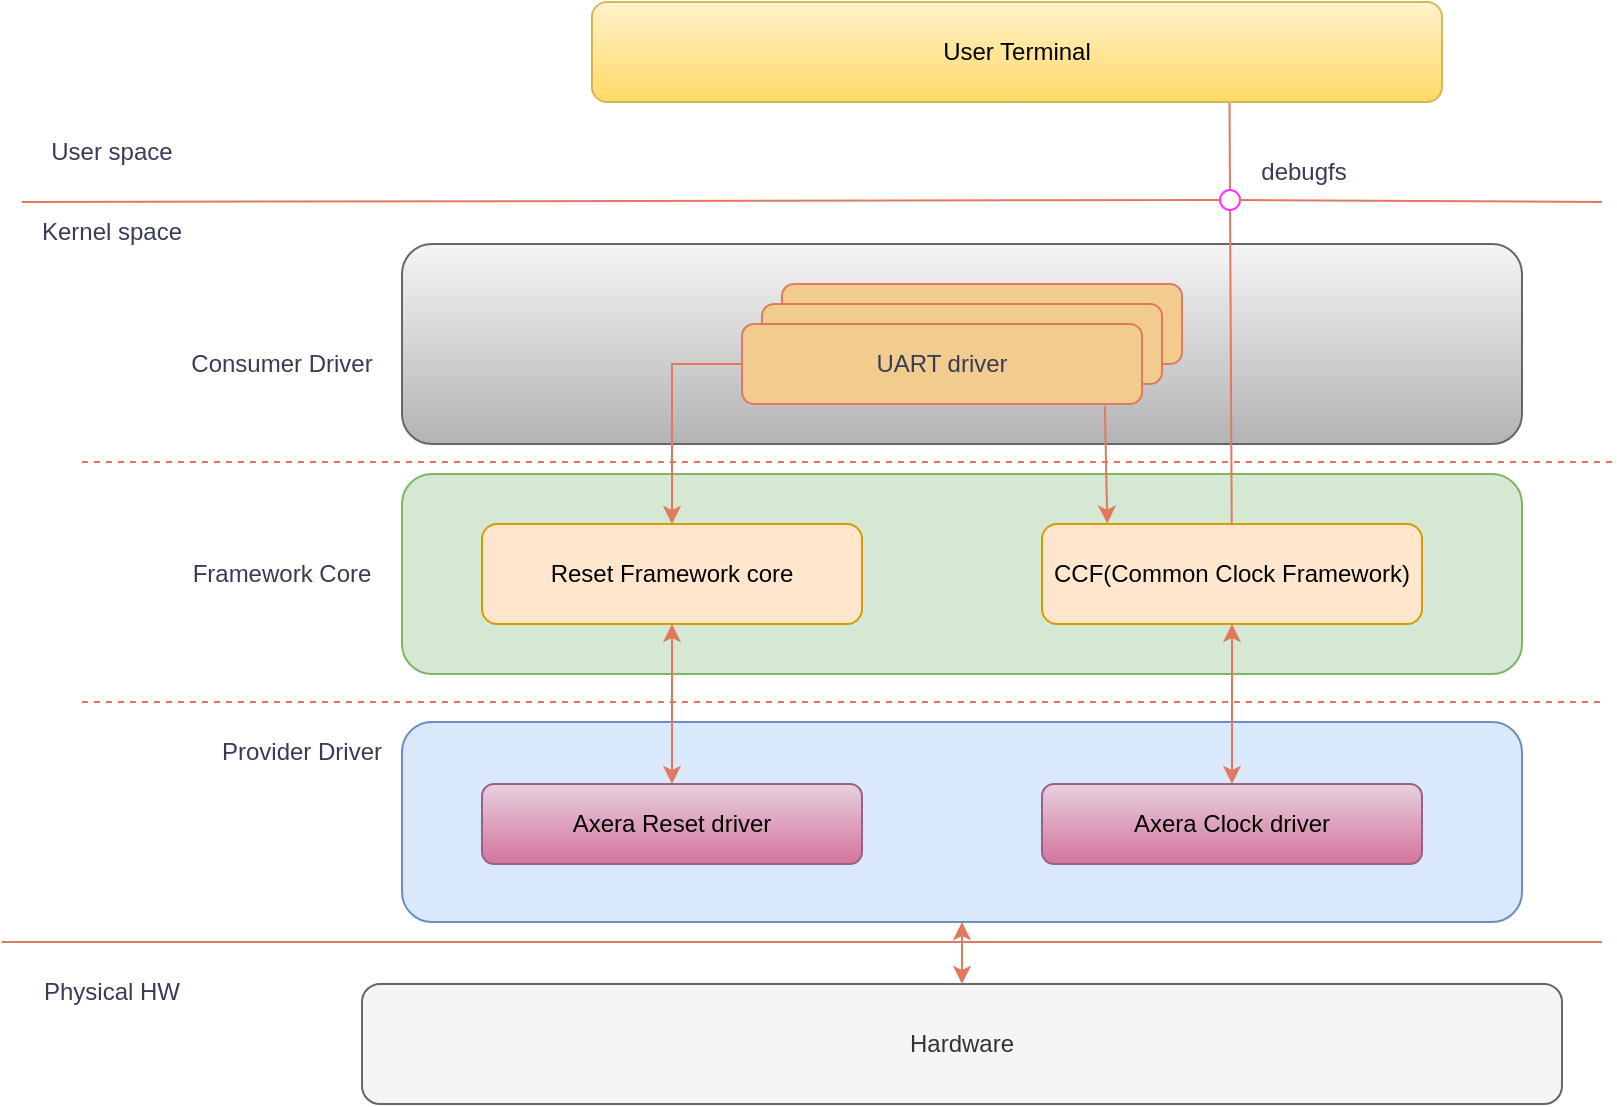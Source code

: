 <mxfile version="24.7.16">
  <diagram name="第 1 页" id="1rLEe2a38FNa8UdqImIX">
    <mxGraphModel dx="2207" dy="1716" grid="1" gridSize="10" guides="1" tooltips="1" connect="1" arrows="1" fold="1" page="1" pageScale="1" pageWidth="827" pageHeight="1169" math="0" shadow="0">
      <root>
        <mxCell id="0" />
        <mxCell id="1" parent="0" />
        <mxCell id="YrS4iogLUt7k2Kigd2pW-11" value="" style="rounded=1;whiteSpace=wrap;html=1;labelBackgroundColor=none;fillColor=#d5e8d4;strokeColor=#82b366;" vertex="1" parent="1">
          <mxGeometry x="80" y="116" width="560" height="100" as="geometry" />
        </mxCell>
        <mxCell id="YrS4iogLUt7k2Kigd2pW-3" value="CCF(Common Clock Framework)" style="rounded=1;whiteSpace=wrap;html=1;labelBackgroundColor=none;fillColor=#ffe6cc;strokeColor=#d79b00;" vertex="1" parent="1">
          <mxGeometry x="400" y="141" width="190" height="50" as="geometry" />
        </mxCell>
        <mxCell id="YrS4iogLUt7k2Kigd2pW-7" value="Reset Framework core" style="rounded=1;whiteSpace=wrap;html=1;labelBackgroundColor=none;fillColor=#ffe6cc;strokeColor=#d79b00;" vertex="1" parent="1">
          <mxGeometry x="120" y="141" width="190" height="50" as="geometry" />
        </mxCell>
        <mxCell id="YrS4iogLUt7k2Kigd2pW-10" value="" style="rounded=1;whiteSpace=wrap;html=1;labelBackgroundColor=none;fillColor=#f5f5f5;strokeColor=#666666;gradientColor=#b3b3b3;" vertex="1" parent="1">
          <mxGeometry x="80" y="1" width="560" height="100" as="geometry" />
        </mxCell>
        <mxCell id="YrS4iogLUt7k2Kigd2pW-4" value="UART driver" style="rounded=1;whiteSpace=wrap;html=1;labelBackgroundColor=none;fillColor=#F2CC8F;strokeColor=#E07A5F;fontColor=#393C56;" vertex="1" parent="1">
          <mxGeometry x="270" y="21" width="200" height="40" as="geometry" />
        </mxCell>
        <mxCell id="YrS4iogLUt7k2Kigd2pW-5" value="UART driver" style="rounded=1;whiteSpace=wrap;html=1;labelBackgroundColor=none;fillColor=#F2CC8F;strokeColor=#E07A5F;fontColor=#393C56;" vertex="1" parent="1">
          <mxGeometry x="260" y="31" width="200" height="40" as="geometry" />
        </mxCell>
        <mxCell id="YrS4iogLUt7k2Kigd2pW-6" value="UART driver" style="rounded=1;whiteSpace=wrap;html=1;labelBackgroundColor=none;fillColor=#F2CC8F;strokeColor=#E07A5F;fontColor=#393C56;" vertex="1" parent="1">
          <mxGeometry x="250" y="41" width="200" height="40" as="geometry" />
        </mxCell>
        <mxCell id="YrS4iogLUt7k2Kigd2pW-28" value="" style="endArrow=none;html=1;rounded=0;strokeColor=#E07A5F;fontColor=#393C56;fillColor=#F2CC8F;entryX=0.75;entryY=1;entryDx=0;entryDy=0;" edge="1" parent="1" source="YrS4iogLUt7k2Kigd2pW-3" target="YrS4iogLUt7k2Kigd2pW-9">
          <mxGeometry width="50" height="50" relative="1" as="geometry">
            <mxPoint x="510" y="50" as="sourcePoint" />
            <mxPoint x="560" as="targetPoint" />
          </mxGeometry>
        </mxCell>
        <mxCell id="YrS4iogLUt7k2Kigd2pW-12" value="" style="rounded=1;whiteSpace=wrap;html=1;labelBackgroundColor=none;fillColor=#dae8fc;strokeColor=#6c8ebf;" vertex="1" parent="1">
          <mxGeometry x="80" y="240" width="560" height="100" as="geometry" />
        </mxCell>
        <mxCell id="YrS4iogLUt7k2Kigd2pW-1" value="Hardware" style="rounded=1;whiteSpace=wrap;html=1;labelBackgroundColor=none;fillColor=#f5f5f5;strokeColor=#666666;fontColor=#333333;" vertex="1" parent="1">
          <mxGeometry x="60" y="371" width="600" height="60" as="geometry" />
        </mxCell>
        <mxCell id="YrS4iogLUt7k2Kigd2pW-2" value="Axera Clock driver" style="rounded=1;whiteSpace=wrap;html=1;labelBackgroundColor=none;fillColor=#e6d0de;strokeColor=#996185;gradientColor=#d5739d;" vertex="1" parent="1">
          <mxGeometry x="400" y="271" width="190" height="40" as="geometry" />
        </mxCell>
        <mxCell id="YrS4iogLUt7k2Kigd2pW-8" value="Axera Reset driver" style="rounded=1;whiteSpace=wrap;html=1;labelBackgroundColor=none;fillColor=#e6d0de;strokeColor=#996185;gradientColor=#d5739d;" vertex="1" parent="1">
          <mxGeometry x="120" y="271" width="190" height="40" as="geometry" />
        </mxCell>
        <mxCell id="YrS4iogLUt7k2Kigd2pW-9" value="User Terminal" style="rounded=1;whiteSpace=wrap;html=1;labelBackgroundColor=none;fillColor=#fff2cc;strokeColor=#d6b656;gradientColor=#ffd966;" vertex="1" parent="1">
          <mxGeometry x="175" y="-120" width="425" height="50" as="geometry" />
        </mxCell>
        <mxCell id="YrS4iogLUt7k2Kigd2pW-13" value="Provider Driver" style="text;html=1;align=center;verticalAlign=middle;whiteSpace=wrap;rounded=1;labelBackgroundColor=none;fontColor=#393C56;" vertex="1" parent="1">
          <mxGeometry x="-20" y="240" width="100" height="30" as="geometry" />
        </mxCell>
        <mxCell id="YrS4iogLUt7k2Kigd2pW-14" value="" style="endArrow=none;html=1;rounded=1;dashed=1;labelBackgroundColor=none;strokeColor=#E07A5F;fontColor=default;" edge="1" parent="1">
          <mxGeometry width="50" height="50" relative="1" as="geometry">
            <mxPoint x="-80" y="230" as="sourcePoint" />
            <mxPoint x="680" y="230" as="targetPoint" />
          </mxGeometry>
        </mxCell>
        <mxCell id="YrS4iogLUt7k2Kigd2pW-15" value="Framework Core" style="text;html=1;align=center;verticalAlign=middle;whiteSpace=wrap;rounded=1;labelBackgroundColor=none;fontColor=#393C56;" vertex="1" parent="1">
          <mxGeometry x="-30" y="151" width="100" height="30" as="geometry" />
        </mxCell>
        <mxCell id="YrS4iogLUt7k2Kigd2pW-16" value="Consumer Driver" style="text;html=1;align=center;verticalAlign=middle;whiteSpace=wrap;rounded=1;labelBackgroundColor=none;fontColor=#393C56;" vertex="1" parent="1">
          <mxGeometry x="-30" y="46" width="100" height="30" as="geometry" />
        </mxCell>
        <mxCell id="YrS4iogLUt7k2Kigd2pW-17" value="" style="endArrow=none;html=1;rounded=1;dashed=1;labelBackgroundColor=none;strokeColor=#E07A5F;fontColor=default;" edge="1" parent="1">
          <mxGeometry width="50" height="50" relative="1" as="geometry">
            <mxPoint x="-80" y="110" as="sourcePoint" />
            <mxPoint x="685" y="110" as="targetPoint" />
          </mxGeometry>
        </mxCell>
        <mxCell id="YrS4iogLUt7k2Kigd2pW-18" value="" style="endArrow=none;html=1;rounded=1;labelBackgroundColor=none;strokeColor=#E07A5F;fontColor=default;" edge="1" parent="1">
          <mxGeometry width="50" height="50" relative="1" as="geometry">
            <mxPoint x="-120" y="350" as="sourcePoint" />
            <mxPoint x="680" y="350" as="targetPoint" />
          </mxGeometry>
        </mxCell>
        <mxCell id="YrS4iogLUt7k2Kigd2pW-20" value="Physical HW" style="text;html=1;align=center;verticalAlign=middle;whiteSpace=wrap;rounded=1;labelBackgroundColor=none;fontColor=#393C56;" vertex="1" parent="1">
          <mxGeometry x="-110" y="360" width="90" height="30" as="geometry" />
        </mxCell>
        <mxCell id="YrS4iogLUt7k2Kigd2pW-21" value="Kernel space" style="text;html=1;align=center;verticalAlign=middle;whiteSpace=wrap;rounded=1;labelBackgroundColor=none;fontColor=#393C56;" vertex="1" parent="1">
          <mxGeometry x="-110" y="-20" width="90" height="30" as="geometry" />
        </mxCell>
        <mxCell id="YrS4iogLUt7k2Kigd2pW-22" value="User space" style="text;html=1;align=center;verticalAlign=middle;whiteSpace=wrap;rounded=1;labelBackgroundColor=none;fontColor=#393C56;" vertex="1" parent="1">
          <mxGeometry x="-110" y="-60" width="90" height="30" as="geometry" />
        </mxCell>
        <mxCell id="YrS4iogLUt7k2Kigd2pW-25" value="" style="endArrow=none;html=1;rounded=1;labelBackgroundColor=none;strokeColor=#E07A5F;fontColor=default;" edge="1" parent="1" target="YrS4iogLUt7k2Kigd2pW-24">
          <mxGeometry width="50" height="50" relative="1" as="geometry">
            <mxPoint x="-110" y="-20" as="sourcePoint" />
            <mxPoint x="680" y="-20" as="targetPoint" />
          </mxGeometry>
        </mxCell>
        <mxCell id="YrS4iogLUt7k2Kigd2pW-27" value="debugfs" style="text;html=1;align=center;verticalAlign=middle;whiteSpace=wrap;rounded=0;fontColor=#393C56;" vertex="1" parent="1">
          <mxGeometry x="501" y="-50" width="60" height="30" as="geometry" />
        </mxCell>
        <mxCell id="YrS4iogLUt7k2Kigd2pW-24" value="" style="ellipse;whiteSpace=wrap;html=1;aspect=fixed;strokeColor=#FF33FF;fillColor=#FFFFFF;gradientColor=none;" vertex="1" parent="1">
          <mxGeometry x="489" y="-26" width="10" height="10" as="geometry" />
        </mxCell>
        <mxCell id="YrS4iogLUt7k2Kigd2pW-19" value="" style="endArrow=none;html=1;rounded=1;labelBackgroundColor=none;strokeColor=#E07A5F;fontColor=default;" edge="1" parent="1" source="YrS4iogLUt7k2Kigd2pW-24">
          <mxGeometry width="50" height="50" relative="1" as="geometry">
            <mxPoint x="-110" y="-20" as="sourcePoint" />
            <mxPoint x="680" y="-20" as="targetPoint" />
          </mxGeometry>
        </mxCell>
        <mxCell id="YrS4iogLUt7k2Kigd2pW-30" value="" style="endArrow=classic;startArrow=classic;html=1;rounded=0;strokeColor=#E07A5F;fontColor=#393C56;fillColor=#F2CC8F;entryX=0.5;entryY=1;entryDx=0;entryDy=0;exitX=0.5;exitY=0;exitDx=0;exitDy=0;" edge="1" parent="1" source="YrS4iogLUt7k2Kigd2pW-1" target="YrS4iogLUt7k2Kigd2pW-12">
          <mxGeometry width="50" height="50" relative="1" as="geometry">
            <mxPoint x="280" y="400" as="sourcePoint" />
            <mxPoint x="330" y="350" as="targetPoint" />
          </mxGeometry>
        </mxCell>
        <mxCell id="YrS4iogLUt7k2Kigd2pW-31" value="" style="endArrow=classic;startArrow=classic;html=1;rounded=0;strokeColor=#E07A5F;fontColor=#393C56;fillColor=#F2CC8F;entryX=0.5;entryY=1;entryDx=0;entryDy=0;exitX=0.5;exitY=0;exitDx=0;exitDy=0;" edge="1" parent="1" source="YrS4iogLUt7k2Kigd2pW-8" target="YrS4iogLUt7k2Kigd2pW-7">
          <mxGeometry width="50" height="50" relative="1" as="geometry">
            <mxPoint x="190" y="270" as="sourcePoint" />
            <mxPoint x="240" y="220" as="targetPoint" />
          </mxGeometry>
        </mxCell>
        <mxCell id="YrS4iogLUt7k2Kigd2pW-32" value="" style="endArrow=classic;startArrow=classic;html=1;rounded=0;strokeColor=#E07A5F;fontColor=#393C56;fillColor=#F2CC8F;entryX=0.5;entryY=1;entryDx=0;entryDy=0;exitX=0.5;exitY=0;exitDx=0;exitDy=0;" edge="1" parent="1" source="YrS4iogLUt7k2Kigd2pW-2" target="YrS4iogLUt7k2Kigd2pW-3">
          <mxGeometry width="50" height="50" relative="1" as="geometry">
            <mxPoint x="225" y="281" as="sourcePoint" />
            <mxPoint x="225" y="201" as="targetPoint" />
          </mxGeometry>
        </mxCell>
        <mxCell id="YrS4iogLUt7k2Kigd2pW-33" value="" style="endArrow=classic;html=1;rounded=0;strokeColor=#E07A5F;fontColor=#393C56;fillColor=#F2CC8F;exitX=0;exitY=0.5;exitDx=0;exitDy=0;entryX=0.5;entryY=0;entryDx=0;entryDy=0;" edge="1" parent="1" source="YrS4iogLUt7k2Kigd2pW-6" target="YrS4iogLUt7k2Kigd2pW-7">
          <mxGeometry width="50" height="50" relative="1" as="geometry">
            <mxPoint x="440" y="170" as="sourcePoint" />
            <mxPoint x="490" y="120" as="targetPoint" />
            <Array as="points">
              <mxPoint x="215" y="61" />
            </Array>
          </mxGeometry>
        </mxCell>
        <mxCell id="YrS4iogLUt7k2Kigd2pW-36" value="" style="endArrow=classic;html=1;rounded=0;strokeColor=#E07A5F;fontColor=#393C56;fillColor=#F2CC8F;exitX=0.907;exitY=1.024;exitDx=0;exitDy=0;exitPerimeter=0;entryX=0.172;entryY=-0.004;entryDx=0;entryDy=0;entryPerimeter=0;" edge="1" parent="1" source="YrS4iogLUt7k2Kigd2pW-6" target="YrS4iogLUt7k2Kigd2pW-3">
          <mxGeometry width="50" height="50" relative="1" as="geometry">
            <mxPoint x="400" y="170" as="sourcePoint" />
            <mxPoint x="450" y="120" as="targetPoint" />
          </mxGeometry>
        </mxCell>
      </root>
    </mxGraphModel>
  </diagram>
</mxfile>
